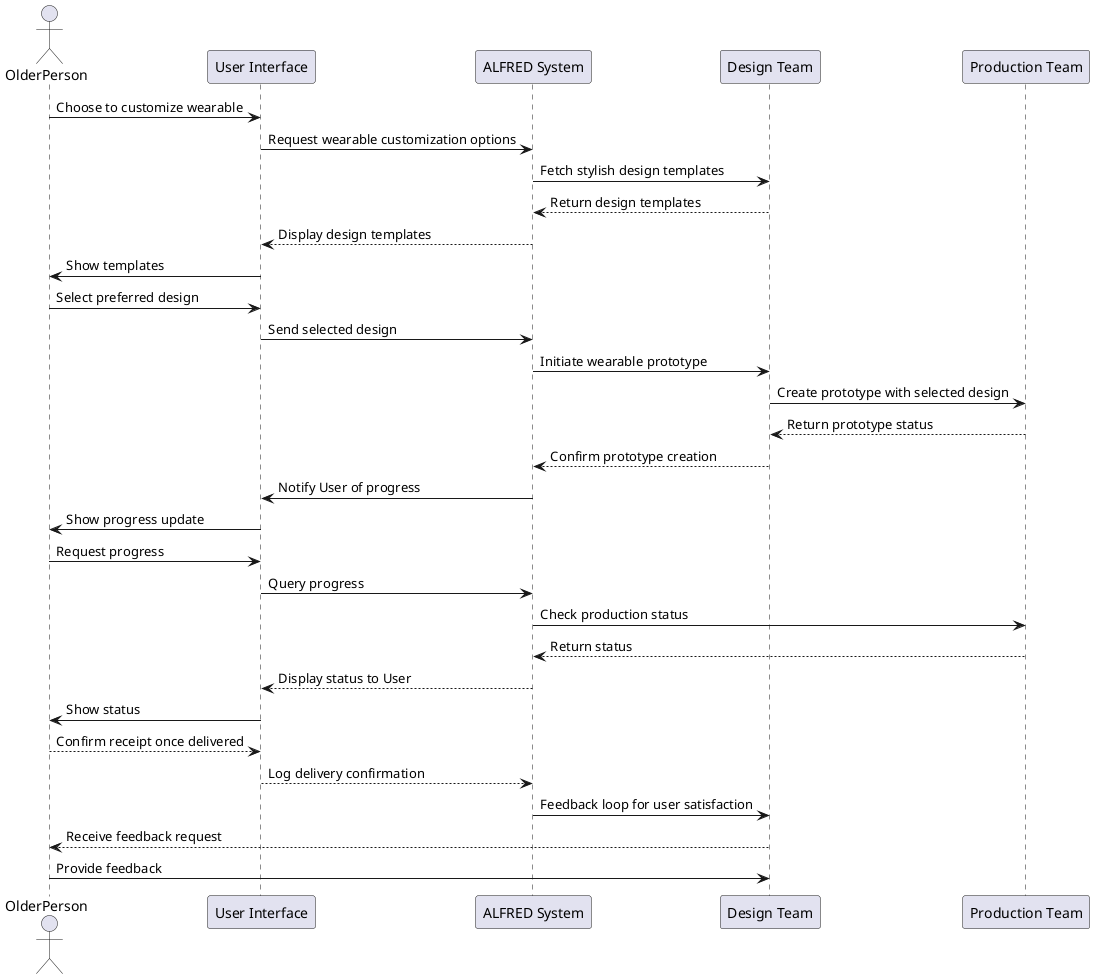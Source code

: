 @startuml
actor OlderPerson as User
participant "User Interface" as UI
participant "ALFRED System" as Alfred
participant "Design Team" as Design
participant "Production Team" as Production

User -> UI : Choose to customize wearable
UI -> Alfred : Request wearable customization options
Alfred -> Design : Fetch stylish design templates
Design --> Alfred : Return design templates
Alfred --> UI : Display design templates
UI -> User : Show templates
User -> UI : Select preferred design
UI -> Alfred : Send selected design
Alfred -> Design : Initiate wearable prototype
Design -> Production : Create prototype with selected design
Production --> Design : Return prototype status
Design --> Alfred : Confirm prototype creation
Alfred -> UI : Notify User of progress
UI -> User : Show progress update
User -> UI : Request progress
UI -> Alfred : Query progress
Alfred -> Production : Check production status
Production --> Alfred : Return status
Alfred --> UI : Display status to User
UI -> User : Show status
User --> UI : Confirm receipt once delivered
UI --> Alfred : Log delivery confirmation
Alfred -> Design : Feedback loop for user satisfaction
Design --> User : Receive feedback request
User -> Design : Provide feedback

@enduml